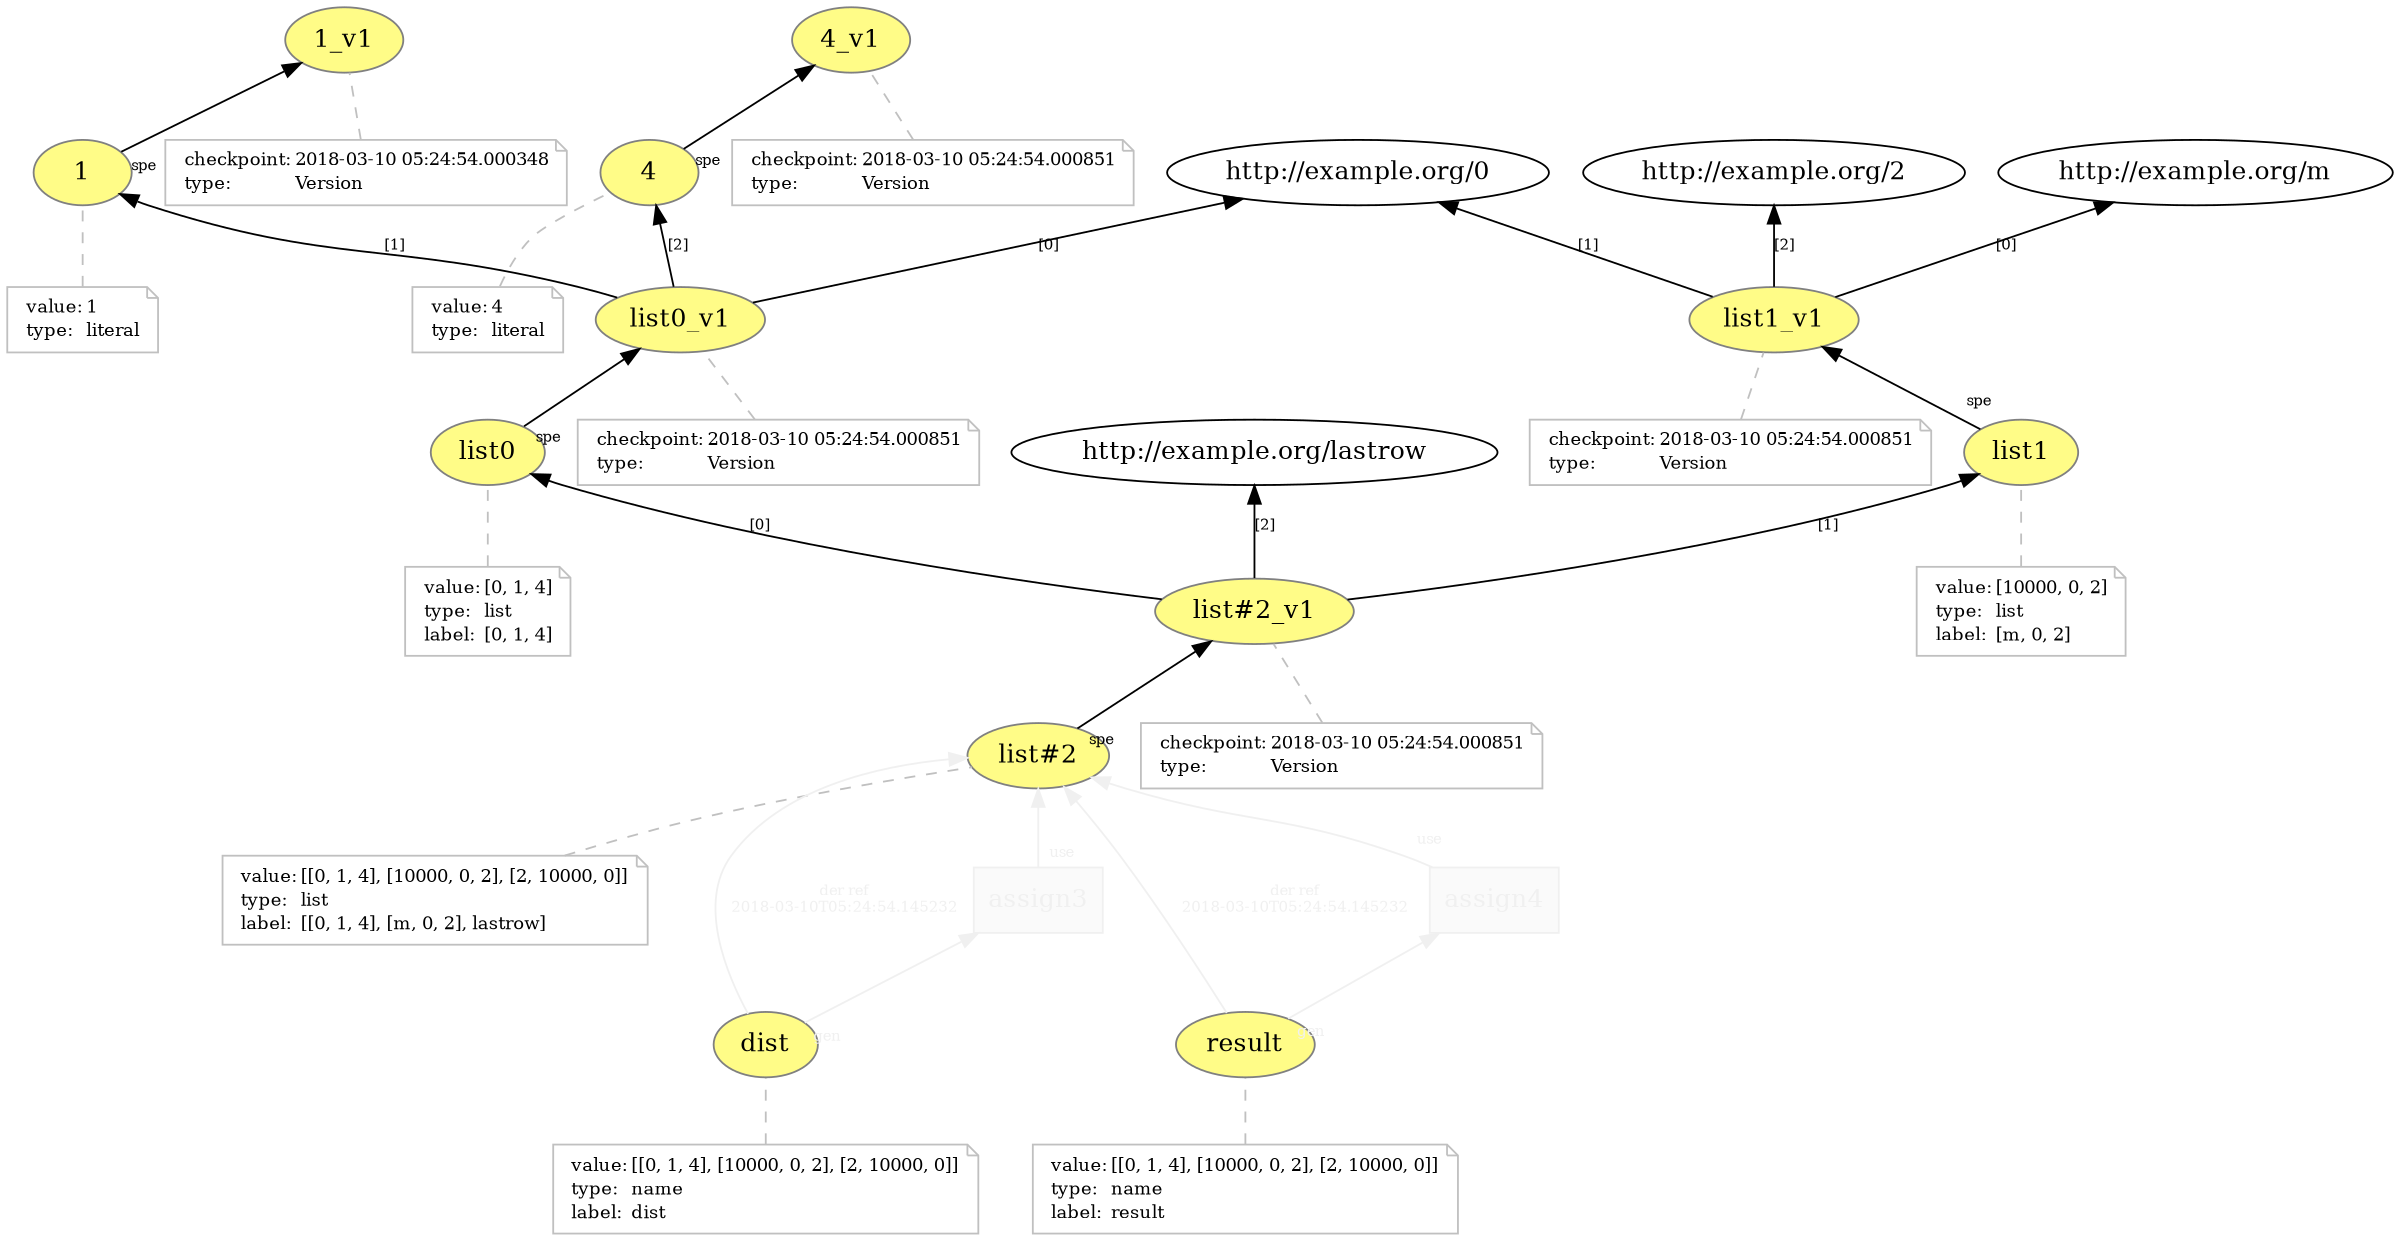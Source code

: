 digraph "PROV" { size="16,12"; rankdir="BT";
"http://example.org/1" [fillcolor="#FFFC87",color="#808080",style="filled",label="1",URL="http://example.org/1"]
"-attrs0" [color="gray",shape="note",fontsize="10",fontcolor="black",label=<<TABLE cellpadding="0" border="0">
	<TR>
	    <TD align="left">value:</TD>
	    <TD align="left">1</TD>
	</TR>
	<TR>
	    <TD align="left">type:</TD>
	    <TD align="left">literal</TD>
	</TR>
</TABLE>>]
"-attrs0" -> "http://example.org/1" [color="gray",style="dashed",arrowhead="none"]
"http://example.org/1_v1" [fillcolor="#FFFC87",color="#808080",style="filled",label="1_v1",URL="http://example.org/1_v1"]
"-attrs1" [color="gray",shape="note",fontsize="10",fontcolor="black",label=<<TABLE cellpadding="0" border="0">
	<TR>
	    <TD align="left">checkpoint:</TD>
	    <TD align="left">2018-03-10 05:24:54.000348</TD>
	</TR>
	<TR>
	    <TD align="left">type:</TD>
	    <TD align="left">Version</TD>
	</TR>
</TABLE>>]
"-attrs1" -> "http://example.org/1_v1" [color="gray",style="dashed",arrowhead="none"]
"http://example.org/1" -> "http://example.org/1_v1" [labelfontsize="8",labeldistance="1.5",labelangle="60.0",rotation="20",taillabel="spe"]
"http://example.org/4" [fillcolor="#FFFC87",color="#808080",style="filled",label="4",URL="http://example.org/4"]
"-attrs2" [color="gray",shape="note",fontsize="10",fontcolor="black",label=<<TABLE cellpadding="0" border="0">
	<TR>
	    <TD align="left">value:</TD>
	    <TD align="left">4</TD>
	</TR>
	<TR>
	    <TD align="left">type:</TD>
	    <TD align="left">literal</TD>
	</TR>
</TABLE>>]
"-attrs2" -> "http://example.org/4" [color="gray",style="dashed",arrowhead="none"]
"http://example.org/4_v1" [fillcolor="#FFFC87",color="#808080",style="filled",label="4_v1",URL="http://example.org/4_v1"]
"-attrs3" [color="gray",shape="note",fontsize="10",fontcolor="black",label=<<TABLE cellpadding="0" border="0">
	<TR>
	    <TD align="left">checkpoint:</TD>
	    <TD align="left">2018-03-10 05:24:54.000851</TD>
	</TR>
	<TR>
	    <TD align="left">type:</TD>
	    <TD align="left">Version</TD>
	</TR>
</TABLE>>]
"-attrs3" -> "http://example.org/4_v1" [color="gray",style="dashed",arrowhead="none"]
"http://example.org/4" -> "http://example.org/4_v1" [labelfontsize="8",labeldistance="1.5",labelangle="60.0",rotation="20",taillabel="spe"]
"http://example.org/list#2" [fillcolor="#FFFC87",color="#808080",style="filled",label="list#2",URL="http://example.org/list#2"]
"-attrs4" [color="gray",shape="note",fontsize="10",fontcolor="black",label=<<TABLE cellpadding="0" border="0">
	<TR>
	    <TD align="left">value:</TD>
	    <TD align="left">[[0, 1, 4], [10000, 0, 2], [2, 10000, 0]]</TD>
	</TR>
	<TR>
	    <TD align="left">type:</TD>
	    <TD align="left">list</TD>
	</TR>
	<TR>
	    <TD align="left">label:</TD>
	    <TD align="left">[[0, 1, 4], [m, 0, 2], lastrow]</TD>
	</TR>
</TABLE>>]
"-attrs4" -> "http://example.org/list#2" [color="gray",style="dashed",arrowhead="none"]
"http://example.org/list#2_v1" [fillcolor="#FFFC87",color="#808080",style="filled",label="list#2_v1",URL="http://example.org/list#2_v1"]
"-attrs5" [color="gray",shape="note",fontsize="10",fontcolor="black",label=<<TABLE cellpadding="0" border="0">
	<TR>
	    <TD align="left">checkpoint:</TD>
	    <TD align="left">2018-03-10 05:24:54.000851</TD>
	</TR>
	<TR>
	    <TD align="left">type:</TD>
	    <TD align="left">Version</TD>
	</TR>
</TABLE>>]
"-attrs5" -> "http://example.org/list#2_v1" [color="gray",style="dashed",arrowhead="none"]
"http://example.org/list#2" -> "http://example.org/list#2_v1" [labelfontsize="8",labeldistance="1.5",labelangle="60.0",rotation="20",taillabel="spe"]
"http://example.org/list0" [fillcolor="#FFFC87",color="#808080",style="filled",label="list0",URL="http://example.org/list0"]
"-attrs6" [color="gray",shape="note",fontsize="10",fontcolor="black",label=<<TABLE cellpadding="0" border="0">
	<TR>
	    <TD align="left">value:</TD>
	    <TD align="left">[0, 1, 4]</TD>
	</TR>
	<TR>
	    <TD align="left">type:</TD>
	    <TD align="left">list</TD>
	</TR>
	<TR>
	    <TD align="left">label:</TD>
	    <TD align="left">[0, 1, 4]</TD>
	</TR>
</TABLE>>]
"-attrs6" -> "http://example.org/list0" [color="gray",style="dashed",arrowhead="none"]
"http://example.org/list0_v1" [fillcolor="#FFFC87",color="#808080",style="filled",label="list0_v1",URL="http://example.org/list0_v1"]
"-attrs7" [color="gray",shape="note",fontsize="10",fontcolor="black",label=<<TABLE cellpadding="0" border="0">
	<TR>
	    <TD align="left">checkpoint:</TD>
	    <TD align="left">2018-03-10 05:24:54.000851</TD>
	</TR>
	<TR>
	    <TD align="left">type:</TD>
	    <TD align="left">Version</TD>
	</TR>
</TABLE>>]
"-attrs7" -> "http://example.org/list0_v1" [color="gray",style="dashed",arrowhead="none"]
"http://example.org/list0" -> "http://example.org/list0_v1" [labelfontsize="8",labeldistance="1.5",labelangle="60.0",rotation="20",taillabel="spe"]
"http://example.org/list#2_v1" -> "http://example.org/list0" [fontsize="8",distance="1.5",angle="60.0",rotation="20",label="[0]"]
"http://example.org/list0_v1" -> "http://example.org/0" [fontsize="8",distance="1.5",angle="60.0",rotation="20",label="[0]"]
"http://example.org/list0_v1" -> "http://example.org/1" [fontsize="8",distance="1.5",angle="60.0",rotation="20",label="[1]"]
"http://example.org/list0_v1" -> "http://example.org/4" [fontsize="8",distance="1.5",angle="60.0",rotation="20",label="[2]"]
"http://example.org/list1" [fillcolor="#FFFC87",color="#808080",style="filled",label="list1",URL="http://example.org/list1"]
"-attrs8" [color="gray",shape="note",fontsize="10",fontcolor="black",label=<<TABLE cellpadding="0" border="0">
	<TR>
	    <TD align="left">value:</TD>
	    <TD align="left">[10000, 0, 2]</TD>
	</TR>
	<TR>
	    <TD align="left">type:</TD>
	    <TD align="left">list</TD>
	</TR>
	<TR>
	    <TD align="left">label:</TD>
	    <TD align="left">[m, 0, 2]</TD>
	</TR>
</TABLE>>]
"-attrs8" -> "http://example.org/list1" [color="gray",style="dashed",arrowhead="none"]
"http://example.org/list1_v1" [fillcolor="#FFFC87",color="#808080",style="filled",label="list1_v1",URL="http://example.org/list1_v1"]
"-attrs9" [color="gray",shape="note",fontsize="10",fontcolor="black",label=<<TABLE cellpadding="0" border="0">
	<TR>
	    <TD align="left">checkpoint:</TD>
	    <TD align="left">2018-03-10 05:24:54.000851</TD>
	</TR>
	<TR>
	    <TD align="left">type:</TD>
	    <TD align="left">Version</TD>
	</TR>
</TABLE>>]
"-attrs9" -> "http://example.org/list1_v1" [color="gray",style="dashed",arrowhead="none"]
"http://example.org/list1" -> "http://example.org/list1_v1" [labelfontsize="8",labeldistance="1.5",labelangle="60.0",rotation="20",taillabel="spe"]
"http://example.org/list#2_v1" -> "http://example.org/list1" [fontsize="8",distance="1.5",angle="60.0",rotation="20",label="[1]"]
"http://example.org/list1_v1" -> "http://example.org/m" [fontsize="8",distance="1.5",angle="60.0",rotation="20",label="[0]"]
"http://example.org/list1_v1" -> "http://example.org/0" [fontsize="8",distance="1.5",angle="60.0",rotation="20",label="[1]"]
"http://example.org/list1_v1" -> "http://example.org/2" [fontsize="8",distance="1.5",angle="60.0",rotation="20",label="[2]"]
"http://example.org/list#2_v1" -> "http://example.org/lastrow" [fontsize="8",distance="1.5",angle="60.0",rotation="20",label="[2]"]
"http://example.org/dist" [fillcolor="#FFFC87",color="#808080",style="filled",label="dist",URL="http://example.org/dist"]
"-attrs10" [color="gray",shape="note",fontsize="10",fontcolor="black",label=<<TABLE cellpadding="0" border="0">
	<TR>
	    <TD align="left">value:</TD>
	    <TD align="left">[[0, 1, 4], [10000, 0, 2], [2, 10000, 0]]</TD>
	</TR>
	<TR>
	    <TD align="left">type:</TD>
	    <TD align="left">name</TD>
	</TR>
	<TR>
	    <TD align="left">label:</TD>
	    <TD align="left">dist</TD>
	</TR>
</TABLE>>]
"-attrs10" -> "http://example.org/dist" [color="gray",style="dashed",arrowhead="none"]
"http://example.org/assign3" [fillcolor="#FAFAFA",color="#F0F0F0",shape="polygon",sides="4",style="filled",fontcolor="#F0F0F0",label="assign3",URL="http://example.org/assign3"]
"http://example.org/dist" -> "http://example.org/list#2" [fontsize="8",distance="1.5",angle="60.0",rotation="20",label="der ref
2018-03-10T05:24:54.145232",fontcolor="#F0F0F0",color="#F0F0F0"]
"http://example.org/result" [fillcolor="#FFFC87",color="#808080",style="filled",label="result",URL="http://example.org/result"]
"-attrs11" [color="gray",shape="note",fontsize="10",fontcolor="black",label=<<TABLE cellpadding="0" border="0">
	<TR>
	    <TD align="left">value:</TD>
	    <TD align="left">[[0, 1, 4], [10000, 0, 2], [2, 10000, 0]]</TD>
	</TR>
	<TR>
	    <TD align="left">type:</TD>
	    <TD align="left">name</TD>
	</TR>
	<TR>
	    <TD align="left">label:</TD>
	    <TD align="left">result</TD>
	</TR>
</TABLE>>]
"-attrs11" -> "http://example.org/result" [color="gray",style="dashed",arrowhead="none"]
"http://example.org/assign4" [fillcolor="#FAFAFA",color="#F0F0F0",shape="polygon",sides="4",style="filled",fontcolor="#F0F0F0",label="assign4",URL="http://example.org/assign4"]
"http://example.org/result" -> "http://example.org/list#2" [fontsize="8",distance="1.5",angle="60.0",rotation="20",label="der ref
2018-03-10T05:24:54.145232",fontcolor="#F0F0F0",color="#F0F0F0"]
"http://example.org/assign3" -> "http://example.org/list#2" [labelfontsize="8",labeldistance="1.5",labelangle="60.0",rotation="20",taillabel="use",fontcolor="#F0F0F0",color="#F0F0F0"]
"http://example.org/assign4" -> "http://example.org/list#2" [labelfontsize="8",labeldistance="1.5",labelangle="60.0",rotation="20",taillabel="use",fontcolor="#F0F0F0",color="#F0F0F0"]
"http://example.org/result" -> "http://example.org/assign4" [labelfontsize="8",labeldistance="1.5",labelangle="60.0",rotation="20",taillabel="gen",fontcolor="#F0F0F0",color="#F0F0F0"]
"http://example.org/dist" -> "http://example.org/assign3" [labelfontsize="8",labeldistance="1.5",labelangle="60.0",rotation="20",taillabel="gen",fontcolor="#F0F0F0",color="#F0F0F0"]
}